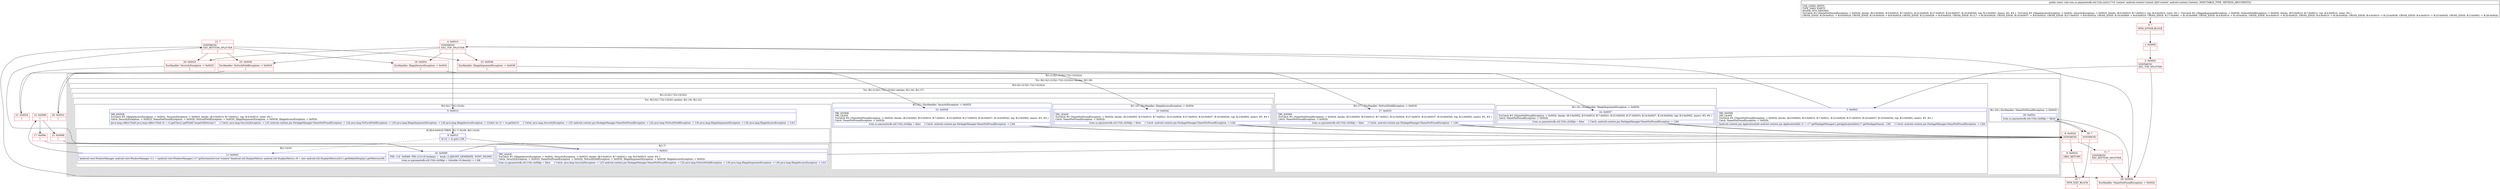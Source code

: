digraph "CFG forcom.uc.paymentsdk.util.Utils.init(Landroid\/content\/Context;)V" {
subgraph cluster_Region_164451315 {
label = "R(1:(2:3|(1:(2:5|(1:7)(2:13|16)))))";
node [shape=record,color=blue];
subgraph cluster_TryCatchRegion_765071486 {
label = "Try: R(2:3|(1:(2:5|(1:7)(2:13|16)))) catches: R(1:29)";
node [shape=record,color=blue];
subgraph cluster_Region_1495002114 {
label = "R(2:3|(1:(2:5|(1:7)(2:13|16))))";
node [shape=record,color=blue];
Node_3 [shape=record,label="{3\:\ 0x0002|TRY_ENTER\lTRY_LEAVE\lTryCatch #4 \{NameNotFoundException \-\> 0x002b, blocks: (B:3:0x0002, B:5:0x0010, B:7:0x0021, B:22:0x0028, B:27:0x0033, B:24:0x0037, B:19:0x003d), top: B:2:0x0002, inners: #5, #4 \}\lCatch: NameNotFoundException \-\> 0x002b\l|landroid.content.pm.ApplicationInfo android.content.pm.ApplicationInfo r3 = r17.getPackageManager().getApplicationInfo(r17.getPackageName(), 128)     \/\/ Catch: android.content.pm.PackageManager.NameNotFoundException \-\> L2bl}"];
subgraph cluster_TryCatchRegion_1192394367 {
label = "Try: R(1:(2:5|(1:7)(2:13|16))) catches: R(1:24), R(1:27)";
node [shape=record,color=blue];
subgraph cluster_Region_1504950390 {
label = "R(1:(2:5|(1:7)(2:13|16)))";
node [shape=record,color=blue];
subgraph cluster_TryCatchRegion_973224568 {
label = "Try: R(2:5|(1:7)(2:13|16)) catches: R(1:19), R(1:22)";
node [shape=record,color=blue];
subgraph cluster_Region_1048804405 {
label = "R(2:5|(1:7)(2:13|16))";
node [shape=record,color=blue];
Node_5 [shape=record,label="{5\:\ 0x0010|TRY_ENTER\lTryCatch #5 \{IllegalAccessException \-\> 0x003c, SecurityException \-\> 0x0025, blocks: (B:5:0x0010, B:7:0x0021), top: B:4:0x0010, outer: #4 \}\lCatch: SecurityException \-\> 0x0025, NameNotFoundException \-\> 0x002b, NoSuchFieldException \-\> 0x0030, IllegalArgumentException \-\> 0x0036, IllegalAccessException \-\> 0x003c\l|ljava.lang.reflect.Field java.lang.reflect.Field r4 = r3.getClass().getField(\"targetSdkVersion\")     \/\/ Catch: java.lang.SecurityException \-\> L25 android.content.pm.PackageManager.NameNotFoundException \-\> L2b java.lang.NoSuchFieldException \-\> L30 java.lang.IllegalArgumentException \-\> L36 java.lang.IllegalAccessException \-\> L3clint int r2 = r4.getInt(r3)     \/\/ Catch: java.lang.SecurityException \-\> L25 android.content.pm.PackageManager.NameNotFoundException \-\> L2b java.lang.NoSuchFieldException \-\> L30 java.lang.IllegalArgumentException \-\> L36 java.lang.IllegalAccessException \-\> L3cl}"];
subgraph cluster_IfRegion_1144881981 {
label = "IF [B:6:0x001f] THEN: R(1:7) ELSE: R(2:13|16)";
node [shape=record,color=blue];
Node_6 [shape=record,label="{6\:\ 0x001f|lif (r2 \< 4) goto L39l}"];
subgraph cluster_Region_1206305958 {
label = "R(1:7)";
node [shape=record,color=blue];
Node_7 [shape=record,label="{7\:\ 0x0021|TRY_LEAVE\lTryCatch #5 \{IllegalAccessException \-\> 0x003c, SecurityException \-\> 0x0025, blocks: (B:5:0x0010, B:7:0x0021), top: B:4:0x0010, outer: #4 \}\lCatch: SecurityException \-\> 0x0025, NameNotFoundException \-\> 0x002b, NoSuchFieldException \-\> 0x0030, IllegalArgumentException \-\> 0x0036, IllegalAccessException \-\> 0x003c\l|lcom.uc.paymentsdk.util.Utils.sIsHdpi = false     \/\/ Catch: java.lang.SecurityException \-\> L25 android.content.pm.PackageManager.NameNotFoundException \-\> L2b java.lang.NoSuchFieldException \-\> L30 java.lang.IllegalArgumentException \-\> L36 java.lang.IllegalAccessException \-\> L3cl}"];
}
subgraph cluster_Region_1112562302 {
label = "R(2:13|16)";
node [shape=record,color=blue];
Node_13 [shape=record,label="{13\:\ 0x0042|landroid.view.WindowManager android.view.WindowManager r11 = (android.view.WindowManager) r17.getSystemService(\"window\")landroid.util.DisplayMetrics android.util.DisplayMetrics r9 = new android.util.DisplayMetrics()lr11.getDefaultDisplay().getMetrics(r9)l}"];
Node_16 [shape=record,label="{16\:\ 0x0069|PHI: r12l  0x0069: PHI (r12v18 boolean) =  binds: [] A[DONT_GENERATE, DONT_INLINE]\l|lcom.uc.paymentsdk.util.Utils.sIsHdpi = ((double) r9.density) \> 1.0dl}"];
}
}
}
subgraph cluster_Region_324254627 {
label = "R(1:19) | ExcHandler: IllegalAccessException \-\> 0x003c\l";
node [shape=record,color=blue];
Node_19 [shape=record,label="{19\:\ 0x003d|TRY_LEAVE\lTryCatch #4 \{NameNotFoundException \-\> 0x002b, blocks: (B:3:0x0002, B:5:0x0010, B:7:0x0021, B:22:0x0028, B:27:0x0033, B:24:0x0037, B:19:0x003d), top: B:2:0x0002, inners: #5, #4 \}\lCatch: NameNotFoundException \-\> 0x002b\l|lcom.uc.paymentsdk.util.Utils.sIsHdpi = false     \/\/ Catch: android.content.pm.PackageManager.NameNotFoundException \-\> L2bl}"];
}
subgraph cluster_Region_1466421687 {
label = "R(1:22) | ExcHandler: SecurityException \-\> 0x0025\l";
node [shape=record,color=blue];
Node_22 [shape=record,label="{22\:\ 0x0028|TRY_ENTER\lTRY_LEAVE\lTryCatch #4 \{NameNotFoundException \-\> 0x002b, blocks: (B:3:0x0002, B:5:0x0010, B:7:0x0021, B:22:0x0028, B:27:0x0033, B:24:0x0037, B:19:0x003d), top: B:2:0x0002, inners: #5, #4 \}\lCatch: NameNotFoundException \-\> 0x002b\l|lcom.uc.paymentsdk.util.Utils.sIsHdpi = false     \/\/ Catch: android.content.pm.PackageManager.NameNotFoundException \-\> L2bl}"];
}
}
}
subgraph cluster_Region_2090721497 {
label = "R(1:24) | ExcHandler: IllegalArgumentException \-\> 0x0036\l";
node [shape=record,color=blue];
Node_24 [shape=record,label="{24\:\ 0x0037|TryCatch #4 \{NameNotFoundException \-\> 0x002b, blocks: (B:3:0x0002, B:5:0x0010, B:7:0x0021, B:22:0x0028, B:27:0x0033, B:24:0x0037, B:19:0x003d), top: B:2:0x0002, inners: #5, #4 \}\lCatch: NameNotFoundException \-\> 0x002b\l|lcom.uc.paymentsdk.util.Utils.sIsHdpi = false     \/\/ Catch: android.content.pm.PackageManager.NameNotFoundException \-\> L2bl}"];
}
subgraph cluster_Region_229623832 {
label = "R(1:27) | ExcHandler: NoSuchFieldException \-\> 0x0030\l";
node [shape=record,color=blue];
Node_27 [shape=record,label="{27\:\ 0x0033|TRY_ENTER\lTryCatch #4 \{NameNotFoundException \-\> 0x002b, blocks: (B:3:0x0002, B:5:0x0010, B:7:0x0021, B:22:0x0028, B:27:0x0033, B:24:0x0037, B:19:0x003d), top: B:2:0x0002, inners: #5, #4 \}\lCatch: NameNotFoundException \-\> 0x002b\l|lcom.uc.paymentsdk.util.Utils.sIsHdpi = false     \/\/ Catch: android.content.pm.PackageManager.NameNotFoundException \-\> L2bl}"];
}
}
}
subgraph cluster_Region_53470381 {
label = "R(1:29) | ExcHandler: NameNotFoundException \-\> 0x002b\l";
node [shape=record,color=blue];
Node_29 [shape=record,label="{29\:\ 0x002c|lcom.uc.paymentsdk.util.Utils.sIsHdpi = falsel}"];
}
}
}
subgraph cluster_Region_53470381 {
label = "R(1:29) | ExcHandler: NameNotFoundException \-\> 0x002b\l";
node [shape=record,color=blue];
Node_29 [shape=record,label="{29\:\ 0x002c|lcom.uc.paymentsdk.util.Utils.sIsHdpi = falsel}"];
}
subgraph cluster_Region_1466421687 {
label = "R(1:22) | ExcHandler: SecurityException \-\> 0x0025\l";
node [shape=record,color=blue];
Node_22 [shape=record,label="{22\:\ 0x0028|TRY_ENTER\lTRY_LEAVE\lTryCatch #4 \{NameNotFoundException \-\> 0x002b, blocks: (B:3:0x0002, B:5:0x0010, B:7:0x0021, B:22:0x0028, B:27:0x0033, B:24:0x0037, B:19:0x003d), top: B:2:0x0002, inners: #5, #4 \}\lCatch: NameNotFoundException \-\> 0x002b\l|lcom.uc.paymentsdk.util.Utils.sIsHdpi = false     \/\/ Catch: android.content.pm.PackageManager.NameNotFoundException \-\> L2bl}"];
}
subgraph cluster_Region_229623832 {
label = "R(1:27) | ExcHandler: NoSuchFieldException \-\> 0x0030\l";
node [shape=record,color=blue];
Node_27 [shape=record,label="{27\:\ 0x0033|TRY_ENTER\lTryCatch #4 \{NameNotFoundException \-\> 0x002b, blocks: (B:3:0x0002, B:5:0x0010, B:7:0x0021, B:22:0x0028, B:27:0x0033, B:24:0x0037, B:19:0x003d), top: B:2:0x0002, inners: #5, #4 \}\lCatch: NameNotFoundException \-\> 0x002b\l|lcom.uc.paymentsdk.util.Utils.sIsHdpi = false     \/\/ Catch: android.content.pm.PackageManager.NameNotFoundException \-\> L2bl}"];
}
subgraph cluster_Region_2090721497 {
label = "R(1:24) | ExcHandler: IllegalArgumentException \-\> 0x0036\l";
node [shape=record,color=blue];
Node_24 [shape=record,label="{24\:\ 0x0037|TryCatch #4 \{NameNotFoundException \-\> 0x002b, blocks: (B:3:0x0002, B:5:0x0010, B:7:0x0021, B:22:0x0028, B:27:0x0033, B:24:0x0037, B:19:0x003d), top: B:2:0x0002, inners: #5, #4 \}\lCatch: NameNotFoundException \-\> 0x002b\l|lcom.uc.paymentsdk.util.Utils.sIsHdpi = false     \/\/ Catch: android.content.pm.PackageManager.NameNotFoundException \-\> L2bl}"];
}
subgraph cluster_Region_324254627 {
label = "R(1:19) | ExcHandler: IllegalAccessException \-\> 0x003c\l";
node [shape=record,color=blue];
Node_19 [shape=record,label="{19\:\ 0x003d|TRY_LEAVE\lTryCatch #4 \{NameNotFoundException \-\> 0x002b, blocks: (B:3:0x0002, B:5:0x0010, B:7:0x0021, B:22:0x0028, B:27:0x0033, B:24:0x0037, B:19:0x003d), top: B:2:0x0002, inners: #5, #4 \}\lCatch: NameNotFoundException \-\> 0x002b\l|lcom.uc.paymentsdk.util.Utils.sIsHdpi = false     \/\/ Catch: android.content.pm.PackageManager.NameNotFoundException \-\> L2bl}"];
}
Node_0 [shape=record,color=red,label="{0\:\ ?|MTH_ENTER_BLOCK\l|l}"];
Node_1 [shape=record,color=red,label="{1\:\ 0x0000|l}"];
Node_2 [shape=record,color=red,label="{2\:\ 0x0002|SYNTHETIC\lEXC_TOP_SPLITTER\l|l}"];
Node_4 [shape=record,color=red,label="{4\:\ 0x0010|SYNTHETIC\lEXC_TOP_SPLITTER\l|l}"];
Node_8 [shape=record,color=red,label="{8\:\ 0x0024|SYNTHETIC\l|l}"];
Node_9 [shape=record,color=red,label="{9\:\ 0x0024|ORIG_RETURN\l|l}"];
Node_10 [shape=record,color=red,label="{10\:\ ?|MTH_EXIT_BLOCK\l|l}"];
Node_11 [shape=record,color=red,label="{11\:\ ?|SYNTHETIC\lEXC_BOTTOM_SPLITTER\l|l}"];
Node_12 [shape=record,color=red,label="{12\:\ ?|SYNTHETIC\lEXC_BOTTOM_SPLITTER\l|l}"];
Node_14 [shape=record,color=red,label="{14\:\ 0x0066|l}"];
Node_15 [shape=record,color=red,label="{15\:\ 0x0068|l}"];
Node_17 [shape=record,color=red,label="{17\:\ 0x006c|l}"];
Node_18 [shape=record,color=red,label="{18\:\ 0x003c|ExcHandler: IllegalAccessException \-\> 0x003c\l|l}"];
Node_20 [shape=record,color=red,label="{20\:\ 0x0025|ExcHandler: SecurityException \-\> 0x0025\l|l}"];
Node_21 [shape=record,color=red,label="{21\:\ 0x0026|l}"];
Node_23 [shape=record,color=red,label="{23\:\ 0x0036|ExcHandler: IllegalArgumentException \-\> 0x0036\l|l}"];
Node_25 [shape=record,color=red,label="{25\:\ 0x0030|ExcHandler: NoSuchFieldException \-\> 0x0030\l|l}"];
Node_26 [shape=record,color=red,label="{26\:\ 0x0031|l}"];
Node_28 [shape=record,color=red,label="{28\:\ 0x002b|ExcHandler: NameNotFoundException \-\> 0x002b\l|l}"];
Node_30 [shape=record,color=red,label="{30\:\ ?|SYNTHETIC\l|l}"];
MethodNode[shape=record,label="{public static void com.uc.paymentsdk.util.Utils.init((r17v0 'context' android.content.Context A[D('context' android.content.Context), IMMUTABLE_TYPE, METHOD_ARGUMENT]))  | USE_LINES_HINTS\lTYPE_VARS: EMPTY\lINLINE_NOT_NEEDED\lTryCatch #4 \{NameNotFoundException \-\> 0x002b, blocks: (B:3:0x0002, B:5:0x0010, B:7:0x0021, B:22:0x0028, B:27:0x0033, B:24:0x0037, B:19:0x003d), top: B:2:0x0002, inners: #5, #4 \}, TryCatch #5 \{IllegalAccessException \-\> 0x003c, SecurityException \-\> 0x0025, blocks: (B:5:0x0010, B:7:0x0021), top: B:4:0x0010, outer: #4 \}, TryCatch #4 \{IllegalArgumentException \-\> 0x0036, NoSuchFieldException \-\> 0x0030, blocks: (B:5:0x0010, B:7:0x0021), top: B:4:0x0010, outer: #4 \}\lCROSS_EDGE: B:29:0x002c \-\> B:9:0x0024, CROSS_EDGE: B:19:0x003d \-\> B:8:0x0024, CROSS_EDGE: B:22:0x0028 \-\> B:8:0x0024, CROSS_EDGE: B:12:? \-\> B:28:0x002b, CROSS_EDGE: B:24:0x0037 \-\> B:8:0x0024, CROSS_EDGE: B:27:0x0033 \-\> B:8:0x0024, CROSS_EDGE: B:16:0x0069 \-\> B:8:0x0024, CROSS_EDGE: B:17:0x006c \-\> B:16:0x0069, CROSS_EDGE: B:4:0x0010 \-\> B:18:0x003c, CROSS_EDGE: B:4:0x0010 \-\> B:20:0x0025, CROSS_EDGE: B:4:0x0010 \-\> B:28:0x002b, CROSS_EDGE: B:4:0x0010 \-\> B:23:0x0036, CROSS_EDGE: B:4:0x0010 \-\> B:25:0x0030, CROSS_EDGE: B:2:0x0002 \-\> B:28:0x002b\l}"];
MethodNode -> Node_0;
Node_3 -> Node_4;
Node_5 -> Node_6;
Node_6 -> Node_7;
Node_6 -> Node_13[style=dashed];
Node_7 -> Node_8;
Node_7 -> Node_12;
Node_13 -> Node_14;
Node_16 -> Node_8;
Node_19 -> Node_8;
Node_22 -> Node_8;
Node_24 -> Node_8;
Node_27 -> Node_8;
Node_29 -> Node_30;
Node_29 -> Node_30;
Node_22 -> Node_8;
Node_27 -> Node_8;
Node_24 -> Node_8;
Node_19 -> Node_8;
Node_0 -> Node_1;
Node_1 -> Node_2;
Node_2 -> Node_3;
Node_2 -> Node_28;
Node_4 -> Node_5;
Node_4 -> Node_18;
Node_4 -> Node_20;
Node_4 -> Node_28;
Node_4 -> Node_23;
Node_4 -> Node_25;
Node_8 -> Node_9;
Node_8 -> Node_11;
Node_9 -> Node_10;
Node_11 -> Node_28;
Node_12 -> Node_18;
Node_12 -> Node_20;
Node_12 -> Node_28;
Node_12 -> Node_23;
Node_12 -> Node_25;
Node_14 -> Node_15;
Node_14 -> Node_17;
Node_15 -> Node_16;
Node_17 -> Node_16;
Node_18 -> Node_19;
Node_20 -> Node_21;
Node_21 -> Node_22;
Node_23 -> Node_24;
Node_25 -> Node_26;
Node_26 -> Node_27;
Node_28 -> Node_29;
Node_30 -> Node_10;
}

